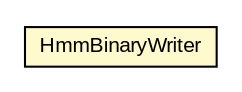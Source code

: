 #!/usr/local/bin/dot
#
# Class diagram 
# Generated by UMLGraph version 5.3 (http://www.umlgraph.org/)
#

digraph G {
	edge [fontname="arial",fontsize=10,labelfontname="arial",labelfontsize=10];
	node [fontname="arial",fontsize=10,shape=plaintext];
	nodesep=0.25;
	ranksep=0.5;
	// be.ac.ulg.montefiore.run.jahmm.io.HmmBinaryWriter
	c87691 [label=<<table title="be.ac.ulg.montefiore.run.jahmm.io.HmmBinaryWriter" border="0" cellborder="1" cellspacing="0" cellpadding="2" port="p" bgcolor="lemonChiffon" href="./HmmBinaryWriter.html">
		<tr><td><table border="0" cellspacing="0" cellpadding="1">
<tr><td align="center" balign="center"> HmmBinaryWriter </td></tr>
		</table></td></tr>
		</table>>, fontname="arial", fontcolor="black", fontsize=10.0];
}

